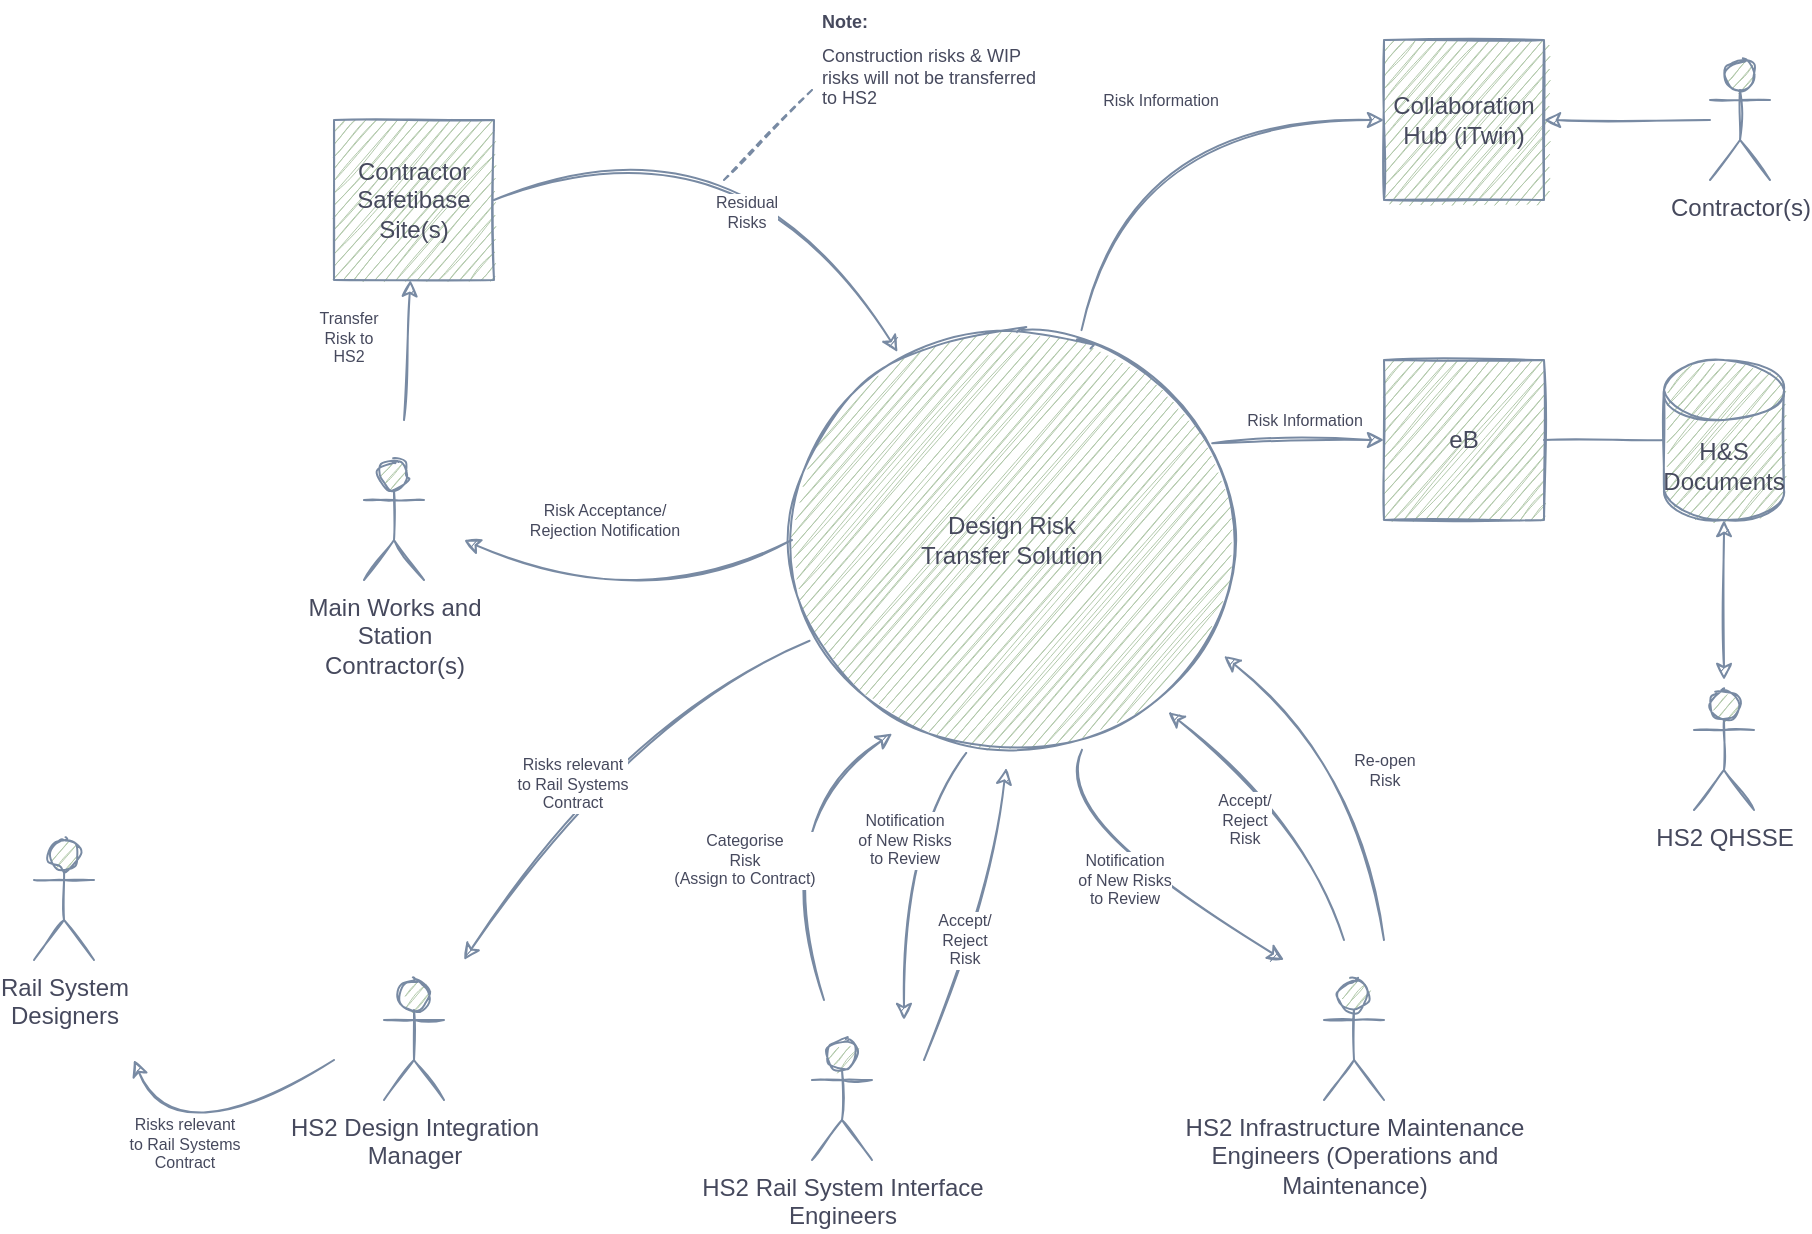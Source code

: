 <mxfile version="16.6.4" type="github" pages="3">
  <diagram id="YRAR-I3iW_ACvrK7R6hZ" name="Context Diagram">
    <mxGraphModel dx="1185" dy="690" grid="1" gridSize="10" guides="1" tooltips="1" connect="1" arrows="1" fold="1" page="1" pageScale="1" pageWidth="1169" pageHeight="827" math="0" shadow="0">
      <root>
        <mxCell id="wFlY0LyXYNupdCXruJlq-0" />
        <mxCell id="wFlY0LyXYNupdCXruJlq-1" parent="wFlY0LyXYNupdCXruJlq-0" />
        <mxCell id="-F3OcQSW__NUDzIldr5I-0" value="eB" style="whiteSpace=wrap;html=1;aspect=fixed;sketch=1;fillColor=#B2C9AB;strokeColor=#788AA3;fontColor=#46495D;" parent="wFlY0LyXYNupdCXruJlq-1" vertex="1">
          <mxGeometry x="795" y="290" width="80" height="80" as="geometry" />
        </mxCell>
        <mxCell id="-F3OcQSW__NUDzIldr5I-1" value="H&amp;amp;S&lt;br&gt;Documents" style="shape=cylinder3;whiteSpace=wrap;html=1;boundedLbl=1;backgroundOutline=1;size=15;sketch=1;fillColor=#B2C9AB;strokeColor=#788AA3;fontColor=#46495D;" parent="wFlY0LyXYNupdCXruJlq-1" vertex="1">
          <mxGeometry x="935" y="290" width="60" height="80" as="geometry" />
        </mxCell>
        <mxCell id="-F3OcQSW__NUDzIldr5I-2" value="" style="endArrow=none;html=1;rounded=0;entryX=1;entryY=0.5;entryDx=0;entryDy=0;exitX=0;exitY=0.5;exitDx=0;exitDy=0;exitPerimeter=0;sketch=1;strokeColor=#788AA3;fontColor=#46495D;" parent="wFlY0LyXYNupdCXruJlq-1" source="-F3OcQSW__NUDzIldr5I-1" target="-F3OcQSW__NUDzIldr5I-0" edge="1">
          <mxGeometry width="50" height="50" relative="1" as="geometry">
            <mxPoint x="585" y="470" as="sourcePoint" />
            <mxPoint x="635" y="420" as="targetPoint" />
          </mxGeometry>
        </mxCell>
        <mxCell id="-F3OcQSW__NUDzIldr5I-3" value="Collaboration Hub (iTwin)" style="whiteSpace=wrap;html=1;aspect=fixed;sketch=1;fillColor=#B2C9AB;strokeColor=#788AA3;fontColor=#46495D;" parent="wFlY0LyXYNupdCXruJlq-1" vertex="1">
          <mxGeometry x="795" y="130" width="80" height="80" as="geometry" />
        </mxCell>
        <mxCell id="-F3OcQSW__NUDzIldr5I-4" value="Contractor Safetibase&lt;br&gt;Site(s)" style="whiteSpace=wrap;html=1;aspect=fixed;sketch=1;fillColor=#B2C9AB;strokeColor=#788AA3;fontColor=#46495D;" parent="wFlY0LyXYNupdCXruJlq-1" vertex="1">
          <mxGeometry x="270" y="170" width="80" height="80" as="geometry" />
        </mxCell>
        <mxCell id="-F3OcQSW__NUDzIldr5I-5" value="Design Risk &lt;br&gt;Transfer Solution" style="ellipse;whiteSpace=wrap;html=1;aspect=fixed;sketch=1;fillColor=#B2C9AB;strokeColor=#788AA3;fontColor=#46495D;" parent="wFlY0LyXYNupdCXruJlq-1" vertex="1">
          <mxGeometry x="499" y="270" width="220" height="220" as="geometry" />
        </mxCell>
        <mxCell id="-F3OcQSW__NUDzIldr5I-6" value="Residual&lt;br style=&quot;font-size: 8px;&quot;&gt;Risks" style="curved=1;endArrow=classic;html=1;rounded=0;exitX=1;exitY=0.5;exitDx=0;exitDy=0;sketch=1;strokeColor=#788AA3;fontColor=#46495D;fontSize=8;" parent="wFlY0LyXYNupdCXruJlq-1" source="-F3OcQSW__NUDzIldr5I-4" target="-F3OcQSW__NUDzIldr5I-5" edge="1">
          <mxGeometry x="-0.189" y="-52" width="50" height="50" relative="1" as="geometry">
            <mxPoint x="585" y="440" as="sourcePoint" />
            <mxPoint x="635" y="390" as="targetPoint" />
            <Array as="points">
              <mxPoint x="475" y="160" />
            </Array>
            <mxPoint as="offset" />
          </mxGeometry>
        </mxCell>
        <mxCell id="-F3OcQSW__NUDzIldr5I-7" value="Risk Acceptance/&lt;br style=&quot;font-size: 8px;&quot;&gt;Rejection Notification" style="curved=1;endArrow=none;html=1;rounded=0;entryX=0;entryY=0.5;entryDx=0;entryDy=0;startArrow=classic;startFill=1;endFill=0;sketch=1;strokeColor=#788AA3;fontColor=#46495D;fontSize=8;" parent="wFlY0LyXYNupdCXruJlq-1" target="-F3OcQSW__NUDzIldr5I-5" edge="1">
          <mxGeometry x="-0.344" y="38" width="50" height="50" relative="1" as="geometry">
            <mxPoint x="335" y="380" as="sourcePoint" />
            <mxPoint x="568.96" y="324" as="targetPoint" />
            <Array as="points">
              <mxPoint x="425" y="420" />
            </Array>
            <mxPoint as="offset" />
          </mxGeometry>
        </mxCell>
        <mxCell id="-F3OcQSW__NUDzIldr5I-9" value="Transfer&lt;br style=&quot;font-size: 8px;&quot;&gt;Risk to&lt;br style=&quot;font-size: 8px;&quot;&gt;HS2" style="endArrow=classic;html=1;rounded=0;sketch=1;strokeColor=#788AA3;fontColor=#46495D;fontSize=8;" parent="wFlY0LyXYNupdCXruJlq-1" target="-F3OcQSW__NUDzIldr5I-4" edge="1">
          <mxGeometry x="0.143" y="30" width="50" height="50" relative="1" as="geometry">
            <mxPoint x="305" y="320" as="sourcePoint" />
            <mxPoint x="635" y="390" as="targetPoint" />
            <mxPoint as="offset" />
          </mxGeometry>
        </mxCell>
        <mxCell id="-F3OcQSW__NUDzIldr5I-11" value="Risk Information" style="curved=1;endArrow=classic;html=1;rounded=0;exitX=0.955;exitY=0.28;exitDx=0;exitDy=0;entryX=0;entryY=0.5;entryDx=0;entryDy=0;exitPerimeter=0;sketch=1;strokeColor=#788AA3;fontColor=#46495D;fontSize=8;" parent="wFlY0LyXYNupdCXruJlq-1" source="-F3OcQSW__NUDzIldr5I-5" target="-F3OcQSW__NUDzIldr5I-0" edge="1">
          <mxGeometry x="0.06" y="10" width="50" height="50" relative="1" as="geometry">
            <mxPoint x="748.87" y="390" as="sourcePoint" />
            <mxPoint x="921.13" y="594" as="targetPoint" />
            <Array as="points">
              <mxPoint x="745" y="330" />
            </Array>
            <mxPoint as="offset" />
          </mxGeometry>
        </mxCell>
        <mxCell id="-F3OcQSW__NUDzIldr5I-12" value="Risk Information" style="curved=1;endArrow=classic;html=1;rounded=0;exitX=0.658;exitY=0.023;exitDx=0;exitDy=0;entryX=0;entryY=0.5;entryDx=0;entryDy=0;exitPerimeter=0;sketch=1;strokeColor=#788AA3;fontColor=#46495D;fontSize=8;" parent="wFlY0LyXYNupdCXruJlq-1" source="-F3OcQSW__NUDzIldr5I-5" target="-F3OcQSW__NUDzIldr5I-3" edge="1">
          <mxGeometry x="0.06" y="10" width="50" height="50" relative="1" as="geometry">
            <mxPoint x="729.0" y="390" as="sourcePoint" />
            <mxPoint x="805" y="340" as="targetPoint" />
            <Array as="points">
              <mxPoint x="665" y="170" />
            </Array>
            <mxPoint as="offset" />
          </mxGeometry>
        </mxCell>
        <mxCell id="-F3OcQSW__NUDzIldr5I-13" value="HS2 Rail System Interface&lt;br&gt;Engineers" style="shape=umlActor;verticalLabelPosition=bottom;verticalAlign=top;html=1;outlineConnect=0;sketch=1;fillColor=#B2C9AB;strokeColor=#788AA3;fontColor=#46495D;" parent="wFlY0LyXYNupdCXruJlq-1" vertex="1">
          <mxGeometry x="509" y="630" width="30" height="60" as="geometry" />
        </mxCell>
        <mxCell id="-F3OcQSW__NUDzIldr5I-14" value="HS2 Infrastructure Maintenance&lt;br&gt;Engineers (Operations and&lt;br&gt;Maintenance)" style="shape=umlActor;verticalLabelPosition=bottom;verticalAlign=top;html=1;outlineConnect=0;sketch=1;fillColor=#B2C9AB;strokeColor=#788AA3;fontColor=#46495D;" parent="wFlY0LyXYNupdCXruJlq-1" vertex="1">
          <mxGeometry x="765" y="600" width="30" height="60" as="geometry" />
        </mxCell>
        <mxCell id="-F3OcQSW__NUDzIldr5I-15" value="Risks relevant&lt;br style=&quot;font-size: 8px;&quot;&gt;to Rail Systems &lt;br style=&quot;font-size: 8px;&quot;&gt;Contract" style="curved=1;endArrow=none;html=1;rounded=0;entryX=0.04;entryY=0.729;entryDx=0;entryDy=0;startArrow=classic;startFill=1;endFill=0;sketch=1;strokeColor=#788AA3;fontColor=#46495D;fontSize=8;entryPerimeter=0;" parent="wFlY0LyXYNupdCXruJlq-1" target="-F3OcQSW__NUDzIldr5I-5" edge="1">
          <mxGeometry x="-0.155" y="4" width="50" height="50" relative="1" as="geometry">
            <mxPoint x="335" y="590" as="sourcePoint" />
            <mxPoint x="509" y="390" as="targetPoint" />
            <Array as="points">
              <mxPoint x="415" y="470" />
            </Array>
            <mxPoint as="offset" />
          </mxGeometry>
        </mxCell>
        <mxCell id="-F3OcQSW__NUDzIldr5I-16" value="Notification&lt;br style=&quot;font-size: 8px;&quot;&gt;of New Risks&lt;br style=&quot;font-size: 8px;&quot;&gt;to Review" style="curved=1;endArrow=none;html=1;rounded=0;entryX=0.659;entryY=0.977;entryDx=0;entryDy=0;startArrow=classic;startFill=1;endFill=0;entryPerimeter=0;sketch=1;strokeColor=#788AA3;fontColor=#46495D;fontSize=8;" parent="wFlY0LyXYNupdCXruJlq-1" target="-F3OcQSW__NUDzIldr5I-5" edge="1">
          <mxGeometry x="-0.002" y="6" width="50" height="50" relative="1" as="geometry">
            <mxPoint x="745" y="590" as="sourcePoint" />
            <mxPoint x="541.218" y="467.782" as="targetPoint" />
            <Array as="points">
              <mxPoint x="625" y="520" />
            </Array>
            <mxPoint as="offset" />
          </mxGeometry>
        </mxCell>
        <mxCell id="-F3OcQSW__NUDzIldr5I-17" value="Accept/&lt;br style=&quot;font-size: 8px;&quot;&gt;Reject&lt;br style=&quot;font-size: 8px;&quot;&gt;Risk" style="curved=1;endArrow=classic;html=1;rounded=0;entryX=0.855;entryY=0.891;entryDx=0;entryDy=0;startArrow=none;startFill=0;endFill=1;entryPerimeter=0;sketch=1;strokeColor=#788AA3;fontColor=#46495D;fontSize=8;" parent="wFlY0LyXYNupdCXruJlq-1" target="-F3OcQSW__NUDzIldr5I-5" edge="1">
          <mxGeometry x="0.157" y="19" width="50" height="50" relative="1" as="geometry">
            <mxPoint x="775" y="580" as="sourcePoint" />
            <mxPoint x="653.98" y="494.94" as="targetPoint" />
            <Array as="points">
              <mxPoint x="755" y="520" />
            </Array>
            <mxPoint as="offset" />
          </mxGeometry>
        </mxCell>
        <mxCell id="-F3OcQSW__NUDzIldr5I-18" value="HS2 QHSSE" style="shape=umlActor;verticalLabelPosition=bottom;verticalAlign=top;html=1;outlineConnect=0;rounded=0;sketch=1;fillColor=#B2C9AB;strokeColor=#788AA3;fontColor=#46495D;" parent="wFlY0LyXYNupdCXruJlq-1" vertex="1">
          <mxGeometry x="950" y="455" width="30" height="60" as="geometry" />
        </mxCell>
        <mxCell id="-F3OcQSW__NUDzIldr5I-19" value="" style="endArrow=classic;startArrow=classic;html=1;rounded=1;curved=0;entryX=0.5;entryY=1;entryDx=0;entryDy=0;entryPerimeter=0;sketch=1;strokeColor=#788AA3;fontColor=#46495D;" parent="wFlY0LyXYNupdCXruJlq-1" target="-F3OcQSW__NUDzIldr5I-1" edge="1">
          <mxGeometry width="50" height="50" relative="1" as="geometry">
            <mxPoint x="965" y="450" as="sourcePoint" />
            <mxPoint x="555" y="430" as="targetPoint" />
          </mxGeometry>
        </mxCell>
        <mxCell id="-F3OcQSW__NUDzIldr5I-20" value="Main Works and&lt;br&gt;Station&lt;br&gt;Contractor(s)" style="shape=umlActor;verticalLabelPosition=bottom;verticalAlign=top;html=1;outlineConnect=0;rounded=0;sketch=1;fillColor=#B2C9AB;strokeColor=#788AA3;fontColor=#46495D;" parent="wFlY0LyXYNupdCXruJlq-1" vertex="1">
          <mxGeometry x="285" y="340" width="30" height="60" as="geometry" />
        </mxCell>
        <mxCell id="-F3OcQSW__NUDzIldr5I-21" value="Re-open&lt;br style=&quot;font-size: 8px;&quot;&gt;Risk" style="curved=1;endArrow=classic;html=1;rounded=0;entryX=0.855;entryY=0.891;entryDx=0;entryDy=0;startArrow=none;startFill=0;endFill=1;entryPerimeter=0;sketch=1;strokeColor=#788AA3;fontColor=#46495D;fontSize=8;" parent="wFlY0LyXYNupdCXruJlq-1" edge="1">
          <mxGeometry x="-0.045" y="-12" width="50" height="50" relative="1" as="geometry">
            <mxPoint x="795" y="580" as="sourcePoint" />
            <mxPoint x="715" y="438" as="targetPoint" />
            <Array as="points">
              <mxPoint x="782.9" y="491.98" />
            </Array>
            <mxPoint as="offset" />
          </mxGeometry>
        </mxCell>
        <mxCell id="-F3OcQSW__NUDzIldr5I-23" value="Contractor(s)" style="shape=umlActor;verticalLabelPosition=bottom;verticalAlign=top;html=1;outlineConnect=0;rounded=0;sketch=1;fontColor=#46495D;strokeColor=#788AA3;fillColor=#B2C9AB;" parent="wFlY0LyXYNupdCXruJlq-1" vertex="1">
          <mxGeometry x="958" y="140" width="30" height="60" as="geometry" />
        </mxCell>
        <mxCell id="-F3OcQSW__NUDzIldr5I-24" value="" style="endArrow=classic;html=1;rounded=1;sketch=1;fontColor=#46495D;strokeColor=#788AA3;fillColor=#B2C9AB;curved=0;entryX=1;entryY=0.5;entryDx=0;entryDy=0;" parent="wFlY0LyXYNupdCXruJlq-1" source="-F3OcQSW__NUDzIldr5I-23" target="-F3OcQSW__NUDzIldr5I-3" edge="1">
          <mxGeometry width="50" height="50" relative="1" as="geometry">
            <mxPoint x="845" y="310" as="sourcePoint" />
            <mxPoint x="895" y="260" as="targetPoint" />
          </mxGeometry>
        </mxCell>
        <mxCell id="-F3OcQSW__NUDzIldr5I-25" value="&lt;h1 style=&quot;font-size: 9px;&quot;&gt;&lt;font style=&quot;font-size: 9px;&quot;&gt;Note:&lt;/font&gt;&lt;/h1&gt;&lt;div style=&quot;font-size: 9px;&quot;&gt;&lt;font style=&quot;font-size: 9px;&quot;&gt;Construction risks &amp;amp; WIP risks will not be transferred to HS2&lt;/font&gt;&lt;/div&gt;" style="text;html=1;strokeColor=none;fillColor=none;spacing=5;spacingTop=-20;whiteSpace=wrap;overflow=hidden;rounded=0;sketch=1;fontColor=#46495D;fontSize=9;" parent="wFlY0LyXYNupdCXruJlq-1" vertex="1">
          <mxGeometry x="509" y="120" width="120" height="70" as="geometry" />
        </mxCell>
        <mxCell id="-F3OcQSW__NUDzIldr5I-26" value="" style="endArrow=none;dashed=1;html=1;rounded=1;fontSize=11;curved=0;sketch=1;strokeColor=#788AA3;fontColor=#46495D;entryX=0;entryY=0.5;entryDx=0;entryDy=0;" parent="wFlY0LyXYNupdCXruJlq-1" target="-F3OcQSW__NUDzIldr5I-25" edge="1">
          <mxGeometry width="50" height="50" relative="1" as="geometry">
            <mxPoint x="465" y="200" as="sourcePoint" />
            <mxPoint x="515" y="130" as="targetPoint" />
          </mxGeometry>
        </mxCell>
        <mxCell id="-F3OcQSW__NUDzIldr5I-27" value="HS2 Design Integration&lt;br&gt;Manager" style="shape=umlActor;verticalLabelPosition=bottom;verticalAlign=top;html=1;outlineConnect=0;rounded=0;sketch=1;fontColor=#46495D;strokeColor=#788AA3;fillColor=#B2C9AB;" parent="wFlY0LyXYNupdCXruJlq-1" vertex="1">
          <mxGeometry x="295" y="600" width="30" height="60" as="geometry" />
        </mxCell>
        <mxCell id="-F3OcQSW__NUDzIldr5I-28" value="Categorise&lt;br&gt;Risk &lt;br&gt;(Assign to Contract)" style="curved=1;endArrow=none;html=1;rounded=0;startArrow=classic;startFill=1;endFill=0;sketch=1;strokeColor=#788AA3;fontColor=#46495D;exitX=0.228;exitY=0.94;exitDx=0;exitDy=0;exitPerimeter=0;fontSize=8;" parent="wFlY0LyXYNupdCXruJlq-1" source="-F3OcQSW__NUDzIldr5I-5" edge="1">
          <mxGeometry x="0.082" y="-16" width="50" height="50" relative="1" as="geometry">
            <mxPoint x="345" y="600" as="sourcePoint" />
            <mxPoint x="515" y="610" as="targetPoint" />
            <Array as="points">
              <mxPoint x="485" y="520" />
            </Array>
            <mxPoint as="offset" />
          </mxGeometry>
        </mxCell>
        <mxCell id="-F3OcQSW__NUDzIldr5I-31" value="Rail System&lt;br&gt;Designers" style="shape=umlActor;verticalLabelPosition=bottom;verticalAlign=top;html=1;outlineConnect=0;rounded=0;sketch=1;fontColor=#46495D;strokeColor=#788AA3;fillColor=#B2C9AB;" parent="wFlY0LyXYNupdCXruJlq-1" vertex="1">
          <mxGeometry x="120" y="530" width="30" height="60" as="geometry" />
        </mxCell>
        <mxCell id="-F3OcQSW__NUDzIldr5I-34" value="Risks relevant&lt;br style=&quot;font-size: 8px;&quot;&gt;to Rail Systems &lt;br style=&quot;font-size: 8px;&quot;&gt;Contract" style="curved=1;endArrow=none;html=1;rounded=0;startArrow=classic;startFill=1;endFill=0;sketch=1;strokeColor=#788AA3;fontColor=#46495D;fontSize=8;" parent="wFlY0LyXYNupdCXruJlq-1" edge="1">
          <mxGeometry x="-0.155" y="4" width="50" height="50" relative="1" as="geometry">
            <mxPoint x="170" y="640" as="sourcePoint" />
            <mxPoint x="270" y="640" as="targetPoint" />
            <Array as="points">
              <mxPoint x="190" y="690" />
            </Array>
            <mxPoint as="offset" />
          </mxGeometry>
        </mxCell>
        <mxCell id="CqCtM-D3lyMSpklmEJnD-0" value="Notification&lt;br style=&quot;font-size: 8px;&quot;&gt;of New Risks&lt;br style=&quot;font-size: 8px;&quot;&gt;to Review" style="curved=1;endArrow=none;html=1;rounded=0;entryX=0.396;entryY=0.984;entryDx=0;entryDy=0;startArrow=classic;startFill=1;endFill=0;entryPerimeter=0;sketch=1;strokeColor=#788AA3;fontColor=#46495D;fontSize=8;" edge="1" parent="wFlY0LyXYNupdCXruJlq-1" target="-F3OcQSW__NUDzIldr5I-5">
          <mxGeometry x="0.254" width="50" height="50" relative="1" as="geometry">
            <mxPoint x="555" y="620" as="sourcePoint" />
            <mxPoint x="653.98" y="494.94" as="targetPoint" />
            <Array as="points">
              <mxPoint x="555" y="530" />
            </Array>
            <mxPoint as="offset" />
          </mxGeometry>
        </mxCell>
        <mxCell id="CqCtM-D3lyMSpklmEJnD-1" value="Accept/&lt;br style=&quot;font-size: 8px&quot;&gt;Reject&lt;br style=&quot;font-size: 8px&quot;&gt;Risk" style="curved=1;endArrow=classic;html=1;rounded=0;entryX=0.487;entryY=1.018;entryDx=0;entryDy=0;startArrow=none;startFill=0;endFill=1;entryPerimeter=0;sketch=1;strokeColor=#788AA3;fontColor=#46495D;fontSize=8;" edge="1" parent="wFlY0LyXYNupdCXruJlq-1" target="-F3OcQSW__NUDzIldr5I-5">
          <mxGeometry x="-0.176" y="5" width="50" height="50" relative="1" as="geometry">
            <mxPoint x="565" y="640" as="sourcePoint" />
            <mxPoint x="697.1" y="476.02" as="targetPoint" />
            <Array as="points">
              <mxPoint x="595" y="570" />
            </Array>
            <mxPoint as="offset" />
          </mxGeometry>
        </mxCell>
      </root>
    </mxGraphModel>
  </diagram>
  <diagram id="GNbTltN_QR_Pi61CCpcw" name="Conceptual Data Model">
    <mxGraphModel dx="1673" dy="907" grid="1" gridSize="10" guides="1" tooltips="1" connect="1" arrows="1" fold="1" page="1" pageScale="1" pageWidth="1169" pageHeight="827" math="0" shadow="0">
      <root>
        <mxCell id="tjthlRiT6SvBU4lU26qR-0" />
        <mxCell id="tjthlRiT6SvBU4lU26qR-1" parent="tjthlRiT6SvBU4lU26qR-0" />
        <mxCell id="tjthlRiT6SvBU4lU26qR-6" value="Stage" style="swimlane;fontStyle=0;childLayout=stackLayout;horizontal=1;startSize=30;horizontalStack=0;resizeParent=1;resizeParentMax=0;resizeLast=0;collapsible=1;marginBottom=0;rounded=0;sketch=1;fillColor=#FFE45E;strokeColor=#FF6392;fontColor=#5AA9E6;" parent="tjthlRiT6SvBU4lU26qR-1" vertex="1">
          <mxGeometry x="20" y="384" width="140" height="60" as="geometry" />
        </mxCell>
        <mxCell id="tjthlRiT6SvBU4lU26qR-7" value="Contract" style="swimlane;fontStyle=0;childLayout=stackLayout;horizontal=1;startSize=30;horizontalStack=0;resizeParent=1;resizeParentMax=0;resizeLast=0;collapsible=1;marginBottom=0;rounded=0;sketch=1;fillColor=#FFE45E;strokeColor=#FF6392;fontColor=#5AA9E6;" parent="tjthlRiT6SvBU4lU26qR-1" vertex="1">
          <mxGeometry x="20" y="224" width="140" height="60" as="geometry" />
        </mxCell>
        <mxCell id="tjthlRiT6SvBU4lU26qR-8" value="IPT" style="swimlane;fontStyle=0;childLayout=stackLayout;horizontal=1;startSize=30;horizontalStack=0;resizeParent=1;resizeParentMax=0;resizeLast=0;collapsible=1;marginBottom=0;rounded=0;sketch=1;fillColor=#FFE45E;strokeColor=#FF6392;fontColor=#5AA9E6;" parent="tjthlRiT6SvBU4lU26qR-1" vertex="1">
          <mxGeometry x="20" y="144" width="140" height="60" as="geometry" />
        </mxCell>
        <mxCell id="tjthlRiT6SvBU4lU26qR-9" value="Temporary Works&#xa;Structure" style="swimlane;fontStyle=0;childLayout=stackLayout;horizontal=1;startSize=30;horizontalStack=0;resizeParent=1;resizeParentMax=0;resizeLast=0;collapsible=1;marginBottom=0;rounded=0;sketch=1;fillColor=#FFE45E;strokeColor=#FF6392;fontColor=#5AA9E6;" parent="tjthlRiT6SvBU4lU26qR-1" vertex="1">
          <mxGeometry x="20" y="624" width="140" height="60" as="geometry" />
        </mxCell>
        <mxCell id="tjthlRiT6SvBU4lU26qR-12" value="Residual Risk" style="swimlane;fontStyle=0;childLayout=stackLayout;horizontal=1;startSize=30;horizontalStack=0;resizeParent=1;resizeParentMax=0;resizeLast=0;collapsible=1;marginBottom=0;rounded=0;sketch=1;fillColor=#FFE45E;strokeColor=#FF6392;fontColor=#5AA9E6;" parent="tjthlRiT6SvBU4lU26qR-1" vertex="1">
          <mxGeometry x="640" y="360" width="140" height="60" as="geometry" />
        </mxCell>
        <mxCell id="tjthlRiT6SvBU4lU26qR-17" value="Residual Risk Owner" style="swimlane;fontStyle=0;childLayout=stackLayout;horizontal=1;startSize=30;horizontalStack=0;resizeParent=1;resizeParentMax=0;resizeLast=0;collapsible=1;marginBottom=0;rounded=0;sketch=1;fillColor=#FFE45E;strokeColor=#FF6392;fontColor=#5AA9E6;" parent="tjthlRiT6SvBU4lU26qR-1" vertex="1">
          <mxGeometry x="910" y="360" width="140" height="60" as="geometry" />
        </mxCell>
        <mxCell id="eb6OVJgZ2Ok7Y7tROxmm-1" value="HS2" style="swimlane;fontStyle=0;childLayout=stackLayout;horizontal=1;startSize=30;horizontalStack=0;resizeParent=1;resizeParentMax=0;resizeLast=0;collapsible=1;marginBottom=0;rounded=0;sketch=1;fillColor=#FFE45E;strokeColor=#FF6392;fontColor=#5AA9E6;" vertex="1" parent="tjthlRiT6SvBU4lU26qR-1">
          <mxGeometry x="734" y="500" width="140" height="60" as="geometry" />
        </mxCell>
        <mxCell id="eb6OVJgZ2Ok7Y7tROxmm-5" value="" style="endArrow=block;endSize=16;endFill=0;html=1;rounded=0;exitX=0.5;exitY=0;exitDx=0;exitDy=0;sketch=1;strokeColor=#FF6392;fontColor=#5AA9E6;" edge="1" parent="tjthlRiT6SvBU4lU26qR-1" source="eb6OVJgZ2Ok7Y7tROxmm-1">
          <mxGeometry width="160" relative="1" as="geometry">
            <mxPoint x="960" y="300" as="sourcePoint" />
            <mxPoint x="980" y="420" as="targetPoint" />
            <Array as="points">
              <mxPoint x="804" y="470" />
              <mxPoint x="980" y="470" />
            </Array>
          </mxGeometry>
        </mxCell>
        <mxCell id="CMkXegSd1WepQRN7WgPC-0" value="Site" style="swimlane;fontStyle=0;childLayout=stackLayout;horizontal=1;startSize=30;horizontalStack=0;resizeParent=1;resizeParentMax=0;resizeLast=0;collapsible=1;marginBottom=0;rounded=0;sketch=1;fillColor=#FFE45E;strokeColor=#FF6392;fontColor=#5AA9E6;" vertex="1" parent="tjthlRiT6SvBU4lU26qR-1">
          <mxGeometry x="20" y="464" width="140" height="60" as="geometry" />
        </mxCell>
        <mxCell id="NWsNslIrE-gvmoEUSblr-0" value="Supply Chain Contractor" style="swimlane;fontStyle=0;childLayout=stackLayout;horizontal=1;startSize=30;horizontalStack=0;resizeParent=1;resizeParentMax=0;resizeLast=0;collapsible=1;marginBottom=0;rounded=0;sketch=1;fillColor=#FFE45E;strokeColor=#FF6392;fontColor=#5AA9E6;" vertex="1" parent="tjthlRiT6SvBU4lU26qR-1">
          <mxGeometry x="910" y="220" width="140" height="60" as="geometry" />
        </mxCell>
        <mxCell id="NWsNslIrE-gvmoEUSblr-2" value="Rail Systems Designer" style="swimlane;fontStyle=0;childLayout=stackLayout;horizontal=1;startSize=30;horizontalStack=0;resizeParent=1;resizeParentMax=0;resizeLast=0;collapsible=1;marginBottom=0;rounded=0;sketch=1;fillColor=#FFE45E;strokeColor=#FF6392;fontColor=#5AA9E6;" vertex="1" parent="tjthlRiT6SvBU4lU26qR-1">
          <mxGeometry x="1000" y="500" width="140" height="60" as="geometry" />
        </mxCell>
        <mxCell id="NWsNslIrE-gvmoEUSblr-3" value="" style="endArrow=block;endSize=16;endFill=0;html=1;rounded=0;exitX=0.5;exitY=0;exitDx=0;exitDy=0;sketch=1;strokeColor=#FF6392;fontColor=#5AA9E6;" edge="1" parent="tjthlRiT6SvBU4lU26qR-1" source="NWsNslIrE-gvmoEUSblr-2">
          <mxGeometry width="160" relative="1" as="geometry">
            <mxPoint x="900" y="510" as="sourcePoint" />
            <mxPoint x="980" y="420" as="targetPoint" />
            <Array as="points">
              <mxPoint x="1070" y="470" />
              <mxPoint x="980" y="470" />
            </Array>
          </mxGeometry>
        </mxCell>
        <mxCell id="NWsNslIrE-gvmoEUSblr-4" value="transferred to" style="endArrow=none;html=1;edgeStyle=orthogonalEdgeStyle;rounded=1;curved=0;exitX=1;exitY=0.5;exitDx=0;exitDy=0;sketch=1;strokeColor=#FF6392;fontColor=#5AA9E6;" edge="1" parent="tjthlRiT6SvBU4lU26qR-1">
          <mxGeometry relative="1" as="geometry">
            <mxPoint x="780" y="405" as="sourcePoint" />
            <mxPoint x="910" y="405" as="targetPoint" />
          </mxGeometry>
        </mxCell>
        <mxCell id="NWsNslIrE-gvmoEUSblr-7" value="Construction Risk" style="swimlane;fontStyle=0;childLayout=stackLayout;horizontal=1;startSize=30;horizontalStack=0;resizeParent=1;resizeParentMax=0;resizeLast=0;collapsible=1;marginBottom=0;rounded=0;sketch=1;fillColor=#FFE45E;strokeColor=#FF6392;fontColor=#5AA9E6;" vertex="1" parent="tjthlRiT6SvBU4lU26qR-1">
          <mxGeometry x="360" y="360" width="140" height="60" as="geometry" />
        </mxCell>
        <mxCell id="NWsNslIrE-gvmoEUSblr-9" value="Health &amp; Safety Risk" style="swimlane;fontStyle=0;childLayout=stackLayout;horizontal=1;startSize=30;horizontalStack=0;resizeParent=1;resizeParentMax=0;resizeLast=0;collapsible=1;marginBottom=0;rounded=0;sketch=1;fillColor=#FFE45E;strokeColor=#FF6392;fontColor=#5AA9E6;" vertex="1" parent="tjthlRiT6SvBU4lU26qR-1">
          <mxGeometry x="500" y="220" width="140" height="60" as="geometry" />
        </mxCell>
        <mxCell id="NWsNslIrE-gvmoEUSblr-11" value="" style="endArrow=block;endSize=16;endFill=0;html=1;rounded=0;exitX=0.5;exitY=0;exitDx=0;exitDy=0;entryX=0.5;entryY=1;entryDx=0;entryDy=0;sketch=1;strokeColor=#FF6392;fontColor=#5AA9E6;" edge="1" parent="tjthlRiT6SvBU4lU26qR-1" source="NWsNslIrE-gvmoEUSblr-7" target="NWsNslIrE-gvmoEUSblr-9">
          <mxGeometry width="160" relative="1" as="geometry">
            <mxPoint x="530" y="360" as="sourcePoint" />
            <mxPoint x="620" y="280" as="targetPoint" />
            <Array as="points">
              <mxPoint x="430" y="330" />
              <mxPoint x="570" y="330" />
            </Array>
          </mxGeometry>
        </mxCell>
        <mxCell id="NWsNslIrE-gvmoEUSblr-12" value="" style="endArrow=block;endSize=16;endFill=0;html=1;rounded=0;sketch=1;strokeColor=#FF6392;fontColor=#5AA9E6;" edge="1" parent="tjthlRiT6SvBU4lU26qR-1">
          <mxGeometry width="160" relative="1" as="geometry">
            <mxPoint x="710" y="360" as="sourcePoint" />
            <mxPoint x="570" y="280" as="targetPoint" />
            <Array as="points">
              <mxPoint x="710" y="330" />
              <mxPoint x="570" y="330" />
            </Array>
          </mxGeometry>
        </mxCell>
        <mxCell id="FrABh-OHSYKY_q3KwgOw-0" value="agreed to be" style="endArrow=none;html=1;edgeStyle=orthogonalEdgeStyle;rounded=1;curved=0;exitX=1;exitY=0.75;exitDx=0;exitDy=0;entryX=0;entryY=0.75;entryDx=0;entryDy=0;sketch=1;strokeColor=#FF6392;fontColor=#5AA9E6;" edge="1" parent="tjthlRiT6SvBU4lU26qR-1" source="NWsNslIrE-gvmoEUSblr-7" target="tjthlRiT6SvBU4lU26qR-12">
          <mxGeometry relative="1" as="geometry">
            <mxPoint x="520" y="430" as="sourcePoint" />
            <mxPoint x="660" y="400" as="targetPoint" />
          </mxGeometry>
        </mxCell>
        <mxCell id="FrABh-OHSYKY_q3KwgOw-3" value="holds risks&lt;br&gt;on behalf of" style="endArrow=none;html=1;edgeStyle=orthogonalEdgeStyle;rounded=1;curved=0;exitX=1;exitY=0.75;exitDx=0;exitDy=0;entryX=0;entryY=0.75;entryDx=0;entryDy=0;sketch=1;strokeColor=#FF6392;fontColor=#5AA9E6;" edge="1" parent="tjthlRiT6SvBU4lU26qR-1" source="eb6OVJgZ2Ok7Y7tROxmm-1" target="NWsNslIrE-gvmoEUSblr-2">
          <mxGeometry relative="1" as="geometry">
            <mxPoint x="870" y="600" as="sourcePoint" />
            <mxPoint x="1000" y="540" as="targetPoint" />
          </mxGeometry>
        </mxCell>
        <mxCell id="FrABh-OHSYKY_q3KwgOw-6" value="is identified by" style="endArrow=none;html=1;edgeStyle=orthogonalEdgeStyle;rounded=1;curved=0;exitX=1;exitY=0.75;exitDx=0;exitDy=0;sketch=1;strokeColor=#FF6392;fontColor=#5AA9E6;entryX=0;entryY=0.75;entryDx=0;entryDy=0;" edge="1" parent="tjthlRiT6SvBU4lU26qR-1" source="NWsNslIrE-gvmoEUSblr-9" target="NWsNslIrE-gvmoEUSblr-0">
          <mxGeometry relative="1" as="geometry">
            <mxPoint x="770" y="360" as="sourcePoint" />
            <mxPoint x="820" y="265" as="targetPoint" />
          </mxGeometry>
        </mxCell>
        <mxCell id="J59a14MYtByXrjulWEnR-0" value="Permanent Works&#xa;Structure" style="swimlane;fontStyle=0;childLayout=stackLayout;horizontal=1;startSize=30;horizontalStack=0;resizeParent=1;resizeParentMax=0;resizeLast=0;collapsible=1;marginBottom=0;rounded=0;sketch=1;fillColor=#FFE45E;strokeColor=#FF6392;fontColor=#5AA9E6;" vertex="1" parent="tjthlRiT6SvBU4lU26qR-1">
          <mxGeometry x="20" y="544" width="140" height="60" as="geometry" />
        </mxCell>
        <mxCell id="J59a14MYtByXrjulWEnR-1" value="Asset" style="swimlane;fontStyle=0;childLayout=stackLayout;horizontal=1;startSize=30;horizontalStack=0;resizeParent=1;resizeParentMax=0;resizeLast=0;collapsible=1;marginBottom=0;rounded=0;sketch=1;fillColor=#FFE45E;strokeColor=#FF6392;fontColor=#5AA9E6;" vertex="1" parent="tjthlRiT6SvBU4lU26qR-1">
          <mxGeometry x="20" y="304" width="140" height="60" as="geometry" />
        </mxCell>
        <mxCell id="J59a14MYtByXrjulWEnR-2" value="" style="endArrow=none;html=1;edgeStyle=orthogonalEdgeStyle;rounded=1;curved=0;exitX=1;exitY=0.5;exitDx=0;exitDy=0;entryX=0;entryY=0.5;entryDx=0;entryDy=0;sketch=1;strokeColor=#FF6392;fontColor=#5AA9E6;" edge="1" parent="tjthlRiT6SvBU4lU26qR-1" source="tjthlRiT6SvBU4lU26qR-8" target="NWsNslIrE-gvmoEUSblr-9">
          <mxGeometry relative="1" as="geometry">
            <mxPoint x="360" y="100" as="sourcePoint" />
            <mxPoint x="520" y="100" as="targetPoint" />
          </mxGeometry>
        </mxCell>
        <mxCell id="J59a14MYtByXrjulWEnR-5" value="" style="endArrow=none;html=1;edgeStyle=orthogonalEdgeStyle;rounded=1;curved=0;exitX=1;exitY=0.5;exitDx=0;exitDy=0;entryX=0;entryY=0.5;entryDx=0;entryDy=0;sketch=1;strokeColor=#FF6392;fontColor=#5AA9E6;" edge="1" parent="tjthlRiT6SvBU4lU26qR-1" source="tjthlRiT6SvBU4lU26qR-7" target="NWsNslIrE-gvmoEUSblr-9">
          <mxGeometry relative="1" as="geometry">
            <mxPoint x="220" y="80" as="sourcePoint" />
            <mxPoint x="510" y="260.0" as="targetPoint" />
          </mxGeometry>
        </mxCell>
        <mxCell id="J59a14MYtByXrjulWEnR-6" value="" style="endArrow=none;html=1;edgeStyle=orthogonalEdgeStyle;rounded=1;curved=0;exitX=1;exitY=0.5;exitDx=0;exitDy=0;entryX=0;entryY=0.5;entryDx=0;entryDy=0;sketch=1;strokeColor=#FF6392;fontColor=#5AA9E6;" edge="1" parent="tjthlRiT6SvBU4lU26qR-1" source="J59a14MYtByXrjulWEnR-1" target="NWsNslIrE-gvmoEUSblr-9">
          <mxGeometry relative="1" as="geometry">
            <mxPoint x="220" y="160" as="sourcePoint" />
            <mxPoint x="510" y="260.0" as="targetPoint" />
          </mxGeometry>
        </mxCell>
        <mxCell id="J59a14MYtByXrjulWEnR-7" value="" style="endArrow=none;html=1;edgeStyle=orthogonalEdgeStyle;rounded=1;curved=0;exitX=1;exitY=0.5;exitDx=0;exitDy=0;entryX=0;entryY=0.5;entryDx=0;entryDy=0;sketch=1;strokeColor=#FF6392;fontColor=#5AA9E6;" edge="1" parent="tjthlRiT6SvBU4lU26qR-1" source="tjthlRiT6SvBU4lU26qR-6" target="NWsNslIrE-gvmoEUSblr-9">
          <mxGeometry relative="1" as="geometry">
            <mxPoint x="220" y="240" as="sourcePoint" />
            <mxPoint x="510" y="260.0" as="targetPoint" />
          </mxGeometry>
        </mxCell>
        <mxCell id="J59a14MYtByXrjulWEnR-8" value="" style="endArrow=none;html=1;edgeStyle=orthogonalEdgeStyle;rounded=1;curved=0;exitX=1;exitY=0.5;exitDx=0;exitDy=0;entryX=0;entryY=0.5;entryDx=0;entryDy=0;sketch=1;strokeColor=#FF6392;fontColor=#5AA9E6;" edge="1" parent="tjthlRiT6SvBU4lU26qR-1" source="CMkXegSd1WepQRN7WgPC-0" target="NWsNslIrE-gvmoEUSblr-9">
          <mxGeometry relative="1" as="geometry">
            <mxPoint x="220" y="320.0" as="sourcePoint" />
            <mxPoint x="510" y="260.0" as="targetPoint" />
          </mxGeometry>
        </mxCell>
        <mxCell id="J59a14MYtByXrjulWEnR-9" value="" style="endArrow=none;html=1;edgeStyle=orthogonalEdgeStyle;rounded=1;curved=0;exitX=1;exitY=0.5;exitDx=0;exitDy=0;entryX=0;entryY=0.5;entryDx=0;entryDy=0;sketch=1;strokeColor=#FF6392;fontColor=#5AA9E6;" edge="1" parent="tjthlRiT6SvBU4lU26qR-1" source="J59a14MYtByXrjulWEnR-0" target="NWsNslIrE-gvmoEUSblr-9">
          <mxGeometry relative="1" as="geometry">
            <mxPoint x="220" y="400.0" as="sourcePoint" />
            <mxPoint x="510" y="260.0" as="targetPoint" />
          </mxGeometry>
        </mxCell>
        <mxCell id="J59a14MYtByXrjulWEnR-10" value="" style="endArrow=none;html=1;edgeStyle=orthogonalEdgeStyle;rounded=1;curved=0;exitX=1;exitY=0.5;exitDx=0;exitDy=0;entryX=0;entryY=0.5;entryDx=0;entryDy=0;sketch=1;strokeColor=#FF6392;fontColor=#5AA9E6;" edge="1" parent="tjthlRiT6SvBU4lU26qR-1" source="tjthlRiT6SvBU4lU26qR-9" target="NWsNslIrE-gvmoEUSblr-9">
          <mxGeometry relative="1" as="geometry">
            <mxPoint x="220" y="480.0" as="sourcePoint" />
            <mxPoint x="510" y="260.0" as="targetPoint" />
          </mxGeometry>
        </mxCell>
        <mxCell id="J59a14MYtByXrjulWEnR-11" value="allocated against" style="edgeLabel;html=1;align=center;verticalAlign=middle;resizable=0;points=[];fontColor=#5AA9E6;" vertex="1" connectable="0" parent="J59a14MYtByXrjulWEnR-10">
          <mxGeometry x="0.712" y="1" relative="1" as="geometry">
            <mxPoint as="offset" />
          </mxGeometry>
        </mxCell>
      </root>
    </mxGraphModel>
  </diagram>
  <diagram id="LcxkQeNiOd2DVYdwk_hV" name="High Level Design">
    <mxGraphModel dx="1138" dy="662" grid="1" gridSize="10" guides="1" tooltips="1" connect="1" arrows="1" fold="1" page="1" pageScale="1" pageWidth="1169" pageHeight="827" math="0" shadow="0">
      <root>
        <mxCell id="NEUEdsQqPpQnwkxKzsq--0" />
        <mxCell id="NEUEdsQqPpQnwkxKzsq--1" parent="NEUEdsQqPpQnwkxKzsq--0" />
        <mxCell id="vpXtoAXPdcBHzKHd8pFw-8" value="HS2 Azure Tenancy" style="shape=umlFrame;whiteSpace=wrap;html=1;rounded=0;sketch=1;fillColor=#FFE45E;strokeColor=#FF6392;fontColor=#5AA9E6;dashed=1;" vertex="1" parent="NEUEdsQqPpQnwkxKzsq--1">
          <mxGeometry x="360" y="110" width="470" height="440" as="geometry" />
        </mxCell>
        <mxCell id="yYjnLmo1uwe7r5eVD2xl-0" value="Contractor Safetibase&lt;br&gt;Site(s)" style="whiteSpace=wrap;html=1;aspect=fixed;sketch=1;fillColor=#FFE45E;strokeColor=#FF6392;fontColor=#5AA9E6;" vertex="1" parent="NEUEdsQqPpQnwkxKzsq--1">
          <mxGeometry x="220" y="310" width="80" height="80" as="geometry" />
        </mxCell>
        <mxCell id="yYjnLmo1uwe7r5eVD2xl-1" value="Status&lt;br style=&quot;font-size: 8px;&quot;&gt;Notification" style="curved=1;endArrow=none;html=1;rounded=0;entryX=0.143;entryY=1.034;entryDx=0;entryDy=0;startArrow=classic;startFill=1;endFill=0;exitX=1;exitY=0.5;exitDx=0;exitDy=0;sketch=1;fontSize=8;entryPerimeter=0;strokeColor=#FF6392;fontColor=#5AA9E6;" edge="1" parent="NEUEdsQqPpQnwkxKzsq--1" target="yYjnLmo1uwe7r5eVD2xl-7">
          <mxGeometry x="0.232" y="12" width="50" height="50" relative="1" as="geometry">
            <mxPoint x="300" y="500" as="sourcePoint" />
            <mxPoint x="444" y="480" as="targetPoint" />
            <Array as="points">
              <mxPoint x="400" y="430" />
            </Array>
            <mxPoint as="offset" />
          </mxGeometry>
        </mxCell>
        <mxCell id="yYjnLmo1uwe7r5eVD2xl-2" value="SharePoint" style="shape=cylinder3;whiteSpace=wrap;html=1;boundedLbl=1;backgroundOutline=1;size=15;sketch=1;fillColor=#FFE45E;strokeColor=#FF6392;fontColor=#5AA9E6;" vertex="1" parent="NEUEdsQqPpQnwkxKzsq--1">
          <mxGeometry x="230" y="170" width="60" height="80" as="geometry" />
        </mxCell>
        <mxCell id="yYjnLmo1uwe7r5eVD2xl-3" value="Transfer&lt;br style=&quot;font-size: 8px;&quot;&gt;Risk to&lt;br style=&quot;font-size: 8px;&quot;&gt;HS2" style="endArrow=classic;html=1;rounded=0;exitX=0.5;exitY=0;exitDx=0;exitDy=0;sketch=1;fontSize=8;strokeColor=#FF6392;fontColor=#5AA9E6;" edge="1" parent="NEUEdsQqPpQnwkxKzsq--1" target="yYjnLmo1uwe7r5eVD2xl-0">
          <mxGeometry x="-0.143" y="20" width="50" height="50" relative="1" as="geometry">
            <mxPoint x="260" y="460" as="sourcePoint" />
            <mxPoint x="580" y="490" as="targetPoint" />
            <mxPoint as="offset" />
          </mxGeometry>
        </mxCell>
        <mxCell id="yYjnLmo1uwe7r5eVD2xl-4" value="" style="endArrow=classic;html=1;rounded=0;exitX=0.5;exitY=0;exitDx=0;exitDy=0;entryX=0.5;entryY=1;entryDx=0;entryDy=0;entryPerimeter=0;sketch=1;strokeColor=#FF6392;fontColor=#5AA9E6;" edge="1" parent="NEUEdsQqPpQnwkxKzsq--1" source="yYjnLmo1uwe7r5eVD2xl-0" target="yYjnLmo1uwe7r5eVD2xl-2">
          <mxGeometry width="50" height="50" relative="1" as="geometry">
            <mxPoint x="530" y="540" as="sourcePoint" />
            <mxPoint x="580" y="490" as="targetPoint" />
          </mxGeometry>
        </mxCell>
        <mxCell id="yYjnLmo1uwe7r5eVD2xl-5" value="Main Works and &lt;br&gt;Station&lt;br&gt;Contractor(s)" style="shape=umlActor;verticalLabelPosition=bottom;verticalAlign=top;html=1;outlineConnect=0;rounded=0;sketch=1;fillColor=#FFE45E;strokeColor=#FF6392;fontColor=#5AA9E6;" vertex="1" parent="NEUEdsQqPpQnwkxKzsq--1">
          <mxGeometry x="245" y="470" width="30" height="60" as="geometry" />
        </mxCell>
        <mxCell id="yYjnLmo1uwe7r5eVD2xl-6" value="Transfer&lt;br style=&quot;font-size: 8px;&quot;&gt;Risk back&lt;br style=&quot;font-size: 8px;&quot;&gt;to self" style="curved=1;endArrow=none;html=1;rounded=0;startArrow=classic;startFill=1;endFill=0;exitX=0.75;exitY=1;exitDx=0;exitDy=0;sketch=1;fontSize=8;strokeColor=#FF6392;fontColor=#5AA9E6;" edge="1" parent="NEUEdsQqPpQnwkxKzsq--1" source="yYjnLmo1uwe7r5eVD2xl-0">
          <mxGeometry x="-0.233" y="7" width="50" height="50" relative="1" as="geometry">
            <mxPoint x="310" y="510" as="sourcePoint" />
            <mxPoint x="280" y="470" as="targetPoint" />
            <Array as="points">
              <mxPoint x="330" y="440" />
            </Array>
            <mxPoint as="offset" />
          </mxGeometry>
        </mxCell>
        <mxCell id="yYjnLmo1uwe7r5eVD2xl-7" value="Azure Logic App" style="whiteSpace=wrap;html=1;aspect=fixed;sketch=1;fillColor=#FFE45E;strokeColor=#FF6392;fontColor=#5AA9E6;" vertex="1" parent="NEUEdsQqPpQnwkxKzsq--1">
          <mxGeometry x="420" y="170" width="80" height="80" as="geometry" />
        </mxCell>
        <mxCell id="vpXtoAXPdcBHzKHd8pFw-0" value="Residual&lt;br style=&quot;font-size: 8px;&quot;&gt;Risks" style="curved=1;endArrow=classic;html=1;rounded=0;exitX=1;exitY=0.5;exitDx=0;exitDy=0;exitPerimeter=0;sketch=1;fontSize=8;entryX=0;entryY=0.5;entryDx=0;entryDy=0;strokeColor=#FF6392;fontColor=#5AA9E6;" edge="1" parent="NEUEdsQqPpQnwkxKzsq--1" target="yYjnLmo1uwe7r5eVD2xl-7">
          <mxGeometry x="-0.084" y="1" width="50" height="50" relative="1" as="geometry">
            <mxPoint x="290" y="210" as="sourcePoint" />
            <mxPoint x="496.779" y="386.055" as="targetPoint" />
            <Array as="points">
              <mxPoint x="360" y="180" />
            </Array>
            <mxPoint as="offset" />
          </mxGeometry>
        </mxCell>
        <mxCell id="vpXtoAXPdcBHzKHd8pFw-1" value="Azure&lt;br&gt;SQL" style="shape=cylinder3;whiteSpace=wrap;html=1;boundedLbl=1;backgroundOutline=1;size=15;sketch=1;fillColor=#FFE45E;strokeColor=#FF6392;fontColor=#5AA9E6;" vertex="1" parent="NEUEdsQqPpQnwkxKzsq--1">
          <mxGeometry x="430" y="350" width="60" height="80" as="geometry" />
        </mxCell>
        <mxCell id="vpXtoAXPdcBHzKHd8pFw-2" value="Residual&lt;br style=&quot;font-size: 8px;&quot;&gt;Risks" style="curved=1;endArrow=classic;html=1;rounded=0;sketch=1;fontSize=8;entryX=0.299;entryY=0.003;entryDx=0;entryDy=0;entryPerimeter=0;exitX=0.25;exitY=1;exitDx=0;exitDy=0;strokeColor=#FF6392;fontColor=#5AA9E6;" edge="1" parent="NEUEdsQqPpQnwkxKzsq--1" source="yYjnLmo1uwe7r5eVD2xl-7" target="vpXtoAXPdcBHzKHd8pFw-1">
          <mxGeometry x="-0.009" y="-4" width="50" height="50" relative="1" as="geometry">
            <mxPoint x="560" y="330" as="sourcePoint" />
            <mxPoint x="530" y="260" as="targetPoint" />
            <Array as="points" />
            <mxPoint as="offset" />
          </mxGeometry>
        </mxCell>
        <mxCell id="vpXtoAXPdcBHzKHd8pFw-3" value="Risk Review Power BI Dashboard" style="whiteSpace=wrap;html=1;aspect=fixed;sketch=1;fillColor=#FFE45E;strokeColor=#FF6392;fontColor=#5AA9E6;" vertex="1" parent="NEUEdsQqPpQnwkxKzsq--1">
          <mxGeometry x="660" y="280" width="80" height="80" as="geometry" />
        </mxCell>
        <mxCell id="vpXtoAXPdcBHzKHd8pFw-5" value="Risk MI&lt;br style=&quot;font-size: 8px;&quot;&gt;Data" style="curved=1;endArrow=none;html=1;rounded=0;startArrow=classic;startFill=1;endFill=0;exitX=0;exitY=0.5;exitDx=0;exitDy=0;sketch=1;fontSize=8;entryX=1;entryY=0.5;entryDx=0;entryDy=0;entryPerimeter=0;strokeColor=#FF6392;fontColor=#5AA9E6;" edge="1" parent="NEUEdsQqPpQnwkxKzsq--1" source="vpXtoAXPdcBHzKHd8pFw-3" target="vpXtoAXPdcBHzKHd8pFw-1">
          <mxGeometry x="-0.184" y="-4" width="50" height="50" relative="1" as="geometry">
            <mxPoint x="310" y="510" as="sourcePoint" />
            <mxPoint x="660" y="510" as="targetPoint" />
            <Array as="points">
              <mxPoint x="560" y="320" />
            </Array>
            <mxPoint as="offset" />
          </mxGeometry>
        </mxCell>
        <mxCell id="vpXtoAXPdcBHzKHd8pFw-6" value="Status&lt;br style=&quot;font-size: 8px;&quot;&gt;Updates" style="curved=1;endArrow=none;html=1;rounded=0;startArrow=classic;startFill=1;endFill=0;exitX=1;exitY=0;exitDx=0;exitDy=52.5;sketch=1;fontSize=8;entryX=0;entryY=0.5;entryDx=0;entryDy=0;exitPerimeter=0;strokeColor=#FF6392;fontColor=#5AA9E6;" edge="1" parent="NEUEdsQqPpQnwkxKzsq--1" source="vpXtoAXPdcBHzKHd8pFw-1" target="vpXtoAXPdcBHzKHd8pFw-4">
          <mxGeometry x="-0.112" y="2" width="50" height="50" relative="1" as="geometry">
            <mxPoint x="740" y="380" as="sourcePoint" />
            <mxPoint x="600" y="430" as="targetPoint" />
            <Array as="points">
              <mxPoint x="570" y="400" />
            </Array>
            <mxPoint as="offset" />
          </mxGeometry>
        </mxCell>
        <mxCell id="vpXtoAXPdcBHzKHd8pFw-7" value="Status&lt;br style=&quot;font-size: 8px;&quot;&gt;Information" style="curved=1;endArrow=none;html=1;rounded=0;exitX=0.75;exitY=1;exitDx=0;exitDy=0;sketch=1;fontSize=8;entryX=0.736;entryY=0.038;entryDx=0;entryDy=0;entryPerimeter=0;startArrow=classic;startFill=1;endFill=0;strokeColor=#FF6392;fontColor=#5AA9E6;" edge="1" parent="NEUEdsQqPpQnwkxKzsq--1" source="yYjnLmo1uwe7r5eVD2xl-7" target="vpXtoAXPdcBHzKHd8pFw-1">
          <mxGeometry x="-0.17" y="22" width="50" height="50" relative="1" as="geometry">
            <mxPoint x="570" y="300" as="sourcePoint" />
            <mxPoint x="570" y="390" as="targetPoint" />
            <Array as="points" />
            <mxPoint as="offset" />
          </mxGeometry>
        </mxCell>
        <mxCell id="D7Oo0Cyx5dFky0kvmUT9-0" value="HS2 Users" style="shape=umlActor;verticalLabelPosition=bottom;verticalAlign=top;html=1;outlineConnect=0;rounded=0;sketch=1;fillColor=#FFE45E;strokeColor=#FF6392;fontColor=#5AA9E6;" vertex="1" parent="NEUEdsQqPpQnwkxKzsq--1">
          <mxGeometry x="920" y="290" width="30" height="60" as="geometry" />
        </mxCell>
        <mxCell id="D7Oo0Cyx5dFky0kvmUT9-1" value="Notification&lt;br style=&quot;font-size: 8px;&quot;&gt;of Risks to Review" style="curved=1;endArrow=classic;html=1;rounded=0;sketch=1;fontSize=8;strokeColor=#FF6392;fontColor=#5AA9E6;exitX=1;exitY=0.5;exitDx=0;exitDy=0;" edge="1" parent="NEUEdsQqPpQnwkxKzsq--1" source="yYjnLmo1uwe7r5eVD2xl-7">
          <mxGeometry x="-0.063" y="-37" width="50" height="50" relative="1" as="geometry">
            <mxPoint x="680" y="260.0" as="sourcePoint" />
            <mxPoint x="900" y="280" as="targetPoint" />
            <Array as="points">
              <mxPoint x="780" y="200" />
            </Array>
            <mxPoint as="offset" />
          </mxGeometry>
        </mxCell>
        <mxCell id="D7Oo0Cyx5dFky0kvmUT9-4" value="" style="curved=1;endArrow=none;html=1;rounded=0;startArrow=classic;startFill=1;endFill=0;exitX=1;exitY=0.5;exitDx=0;exitDy=0;sketch=1;fontSize=8;strokeColor=#FF6392;fontColor=#5AA9E6;" edge="1" parent="NEUEdsQqPpQnwkxKzsq--1" source="vpXtoAXPdcBHzKHd8pFw-3">
          <mxGeometry y="-10" width="50" height="50" relative="1" as="geometry">
            <mxPoint x="740" y="380" as="sourcePoint" />
            <mxPoint x="900" y="310" as="targetPoint" />
            <Array as="points">
              <mxPoint x="830" y="290" />
            </Array>
            <mxPoint as="offset" />
          </mxGeometry>
        </mxCell>
        <mxCell id="D7Oo0Cyx5dFky0kvmUT9-5" value="" style="curved=1;endArrow=none;html=1;rounded=0;startArrow=classic;startFill=1;endFill=0;exitX=1.053;exitY=0.015;exitDx=0;exitDy=0;sketch=1;fontSize=8;strokeColor=#FF6392;fontColor=#5AA9E6;exitPerimeter=0;" edge="1" parent="NEUEdsQqPpQnwkxKzsq--1" source="vpXtoAXPdcBHzKHd8pFw-4">
          <mxGeometry y="-10" width="50" height="50" relative="1" as="geometry">
            <mxPoint x="820" y="380" as="sourcePoint" />
            <mxPoint x="900" y="330" as="targetPoint" />
            <Array as="points">
              <mxPoint x="820" y="350" />
            </Array>
            <mxPoint as="offset" />
          </mxGeometry>
        </mxCell>
        <mxCell id="v3F08-bsINXOzqJ9aZT0-0" value="Azure&lt;br&gt;Key Vault" style="whiteSpace=wrap;html=1;aspect=fixed;sketch=1;fillColor=#FFE45E;strokeColor=#FF6392;fontColor=#5AA9E6;" vertex="1" parent="NEUEdsQqPpQnwkxKzsq--1">
          <mxGeometry x="630" y="120" width="50" height="50" as="geometry" />
        </mxCell>
        <mxCell id="v3F08-bsINXOzqJ9aZT0-1" value="SharePoint&lt;br style=&quot;font-size: 8px;&quot;&gt;Credentials" style="curved=1;endArrow=none;html=1;rounded=0;exitX=1;exitY=0.25;exitDx=0;exitDy=0;sketch=1;fontSize=8;entryX=0;entryY=0.5;entryDx=0;entryDy=0;startArrow=classic;startFill=1;endFill=0;strokeColor=#FF6392;fontColor=#5AA9E6;" edge="1" parent="NEUEdsQqPpQnwkxKzsq--1" source="yYjnLmo1uwe7r5eVD2xl-7" target="v3F08-bsINXOzqJ9aZT0-0">
          <mxGeometry x="0.139" y="16" width="50" height="50" relative="1" as="geometry">
            <mxPoint x="590" y="300" as="sourcePoint" />
            <mxPoint x="584.16" y="393.04" as="targetPoint" />
            <Array as="points" />
            <mxPoint as="offset" />
          </mxGeometry>
        </mxCell>
        <mxCell id="v3F08-bsINXOzqJ9aZT0-2" value="Azure&lt;br&gt;AD" style="whiteSpace=wrap;html=1;aspect=fixed;sketch=1;fillColor=#FFE45E;strokeColor=#FF6392;fontColor=#5AA9E6;" vertex="1" parent="NEUEdsQqPpQnwkxKzsq--1">
          <mxGeometry x="510" y="475" width="50" height="50" as="geometry" />
        </mxCell>
        <mxCell id="v3F08-bsINXOzqJ9aZT0-3" value="" style="curved=1;endArrow=none;html=1;rounded=0;startArrow=classic;startFill=1;endFill=0;exitX=1;exitY=0.75;exitDx=0;exitDy=0;sketch=1;fontSize=8;strokeColor=#FF6392;fontColor=#5AA9E6;" edge="1" parent="NEUEdsQqPpQnwkxKzsq--1" source="v3F08-bsINXOzqJ9aZT0-2">
          <mxGeometry y="-10" width="50" height="50" relative="1" as="geometry">
            <mxPoint x="824.24" y="461.2" as="sourcePoint" />
            <mxPoint x="940" y="390" as="targetPoint" />
            <Array as="points">
              <mxPoint x="930" y="580" />
            </Array>
            <mxPoint as="offset" />
          </mxGeometry>
        </mxCell>
        <mxCell id="v3F08-bsINXOzqJ9aZT0-4" value="SSO" style="curved=1;endArrow=none;html=1;rounded=0;startArrow=classic;startFill=1;endFill=0;exitX=0;exitY=0.75;exitDx=0;exitDy=0;sketch=1;fontSize=8;strokeColor=#FF6392;fontColor=#5AA9E6;entryX=1;entryY=0.5;entryDx=0;entryDy=0;dashed=1;" edge="1" parent="NEUEdsQqPpQnwkxKzsq--1" source="vpXtoAXPdcBHzKHd8pFw-4" target="v3F08-bsINXOzqJ9aZT0-2">
          <mxGeometry x="0.414" y="-7" width="50" height="50" relative="1" as="geometry">
            <mxPoint x="650" y="527.5" as="sourcePoint" />
            <mxPoint x="940" y="470" as="targetPoint" />
            <Array as="points">
              <mxPoint x="590" y="470" />
            </Array>
            <mxPoint as="offset" />
          </mxGeometry>
        </mxCell>
        <mxCell id="v3F08-bsINXOzqJ9aZT0-6" value="Risks Assigned &lt;br style=&quot;font-size: 8px;&quot;&gt;to Rail &lt;br style=&quot;font-size: 8px;&quot;&gt;System Contracts" style="curved=1;endArrow=none;html=1;rounded=0;startArrow=classic;startFill=1;endFill=0;sketch=1;fontSize=8;entryX=1;entryY=0.5;entryDx=0;entryDy=0;strokeColor=#FF6392;fontColor=#5AA9E6;" edge="1" parent="NEUEdsQqPpQnwkxKzsq--1" target="vpXtoAXPdcBHzKHd8pFw-4">
          <mxGeometry x="-0.482" y="-15" width="50" height="50" relative="1" as="geometry">
            <mxPoint x="910" y="380" as="sourcePoint" />
            <mxPoint x="600" y="410" as="targetPoint" />
            <Array as="points">
              <mxPoint x="870" y="450" />
            </Array>
            <mxPoint as="offset" />
          </mxGeometry>
        </mxCell>
        <mxCell id="vpXtoAXPdcBHzKHd8pFw-4" value="Risk Acceptance&lt;br&gt;Power App" style="whiteSpace=wrap;html=1;aspect=fixed;sketch=1;fillColor=#FFE45E;strokeColor=#FF6392;fontColor=#5AA9E6;" vertex="1" parent="NEUEdsQqPpQnwkxKzsq--1">
          <mxGeometry x="660" y="410" width="80" height="80" as="geometry" />
        </mxCell>
        <mxCell id="tE4t18EWm0M-kjFiOAn1-0" value="" style="curved=1;endArrow=none;html=1;rounded=0;startArrow=classic;startFill=1;endFill=0;exitX=0;exitY=1;exitDx=0;exitDy=0;sketch=1;fontSize=6;strokeColor=#FF6392;fontColor=#5AA9E6;entryX=1.033;entryY=0.12;entryDx=0;entryDy=0;dashed=1;entryPerimeter=0;" edge="1" parent="NEUEdsQqPpQnwkxKzsq--1" source="vpXtoAXPdcBHzKHd8pFw-3" target="v3F08-bsINXOzqJ9aZT0-2">
          <mxGeometry x="0.231" width="50" height="50" relative="1" as="geometry">
            <mxPoint x="724.48" y="411.28" as="sourcePoint" />
            <mxPoint x="560" y="487.5" as="targetPoint" />
            <Array as="points">
              <mxPoint x="580" y="400" />
            </Array>
            <mxPoint as="offset" />
          </mxGeometry>
        </mxCell>
        <mxCell id="tE4t18EWm0M-kjFiOAn1-1" value="HS2 Bentley ALIM" style="whiteSpace=wrap;html=1;aspect=fixed;sketch=1;fillColor=#FFE45E;strokeColor=#FF6392;fontColor=#5AA9E6;" vertex="1" parent="NEUEdsQqPpQnwkxKzsq--1">
          <mxGeometry x="370" y="630" width="80" height="80" as="geometry" />
        </mxCell>
        <mxCell id="IAcJiOXjXKLs0d1zOyyc-0" value="Existing Accepted&lt;br&gt;Residual Risks &lt;br&gt;(Excel Spreadsheets)" style="sketch=0;pointerEvents=1;shadow=0;dashed=0;html=1;strokeColor=none;fillColor=#FFE45E;labelPosition=center;verticalLabelPosition=bottom;verticalAlign=top;outlineConnect=0;align=center;shape=mxgraph.office.concepts.document;rounded=0;fontSize=8;fontColor=#5AA9E6;" vertex="1" parent="NEUEdsQqPpQnwkxKzsq--1">
          <mxGeometry x="510" y="640" width="40" height="47" as="geometry" />
        </mxCell>
        <mxCell id="IAcJiOXjXKLs0d1zOyyc-1" value="Data&lt;br&gt;Migration&lt;br&gt;of Previously&lt;br&gt;Accepted&lt;br&gt;Risks" style="curved=1;endArrow=classic;html=1;rounded=0;sketch=1;fontSize=8;entryX=0.5;entryY=1;entryDx=0;entryDy=0;entryPerimeter=0;strokeColor=#FF6392;fontColor=#5AA9E6;dashed=1;" edge="1" parent="NEUEdsQqPpQnwkxKzsq--1" source="IAcJiOXjXKLs0d1zOyyc-0" target="vpXtoAXPdcBHzKHd8pFw-1">
          <mxGeometry x="0.2" y="20" width="50" height="50" relative="1" as="geometry">
            <mxPoint x="450" y="260" as="sourcePoint" />
            <mxPoint x="457.94" y="360.24" as="targetPoint" />
            <Array as="points">
              <mxPoint x="460" y="540" />
            </Array>
            <mxPoint as="offset" />
          </mxGeometry>
        </mxCell>
        <mxCell id="IAcJiOXjXKLs0d1zOyyc-2" value="" style="curved=1;endArrow=classic;html=1;rounded=0;startArrow=none;startFill=0;endFill=1;sketch=1;fontSize=8;strokeColor=#FF6392;fontColor=#5AA9E6;entryX=1;entryY=0.5;entryDx=0;entryDy=0;" edge="1" parent="NEUEdsQqPpQnwkxKzsq--1" target="tE4t18EWm0M-kjFiOAn1-1">
          <mxGeometry y="-10" width="50" height="50" relative="1" as="geometry">
            <mxPoint x="510" y="660" as="sourcePoint" />
            <mxPoint x="815.76" y="628.8" as="targetPoint" />
            <Array as="points">
              <mxPoint x="480" y="650" />
            </Array>
            <mxPoint as="offset" />
          </mxGeometry>
        </mxCell>
        <mxCell id="IAcJiOXjXKLs0d1zOyyc-3" value="Health &amp;amp; Safety Documents" style="sketch=0;pointerEvents=1;shadow=0;dashed=0;html=1;strokeColor=none;fillColor=#FFE45E;labelPosition=center;verticalLabelPosition=bottom;verticalAlign=top;outlineConnect=0;align=center;shape=mxgraph.office.concepts.document;rounded=0;fontSize=8;fontColor=#5AA9E6;" vertex="1" parent="NEUEdsQqPpQnwkxKzsq--1">
          <mxGeometry x="510" y="740" width="40" height="47" as="geometry" />
        </mxCell>
        <mxCell id="IAcJiOXjXKLs0d1zOyyc-4" value="" style="curved=1;endArrow=classic;html=1;rounded=0;startArrow=none;startFill=0;endFill=1;sketch=1;fontSize=8;strokeColor=#FF6392;fontColor=#5AA9E6;entryX=1;entryY=0.75;entryDx=0;entryDy=0;" edge="1" parent="NEUEdsQqPpQnwkxKzsq--1" source="IAcJiOXjXKLs0d1zOyyc-3" target="tE4t18EWm0M-kjFiOAn1-1">
          <mxGeometry y="-10" width="50" height="50" relative="1" as="geometry">
            <mxPoint x="460" y="750" as="sourcePoint" />
            <mxPoint x="400" y="760" as="targetPoint" />
            <Array as="points">
              <mxPoint x="480" y="730" />
            </Array>
            <mxPoint as="offset" />
          </mxGeometry>
        </mxCell>
        <mxCell id="IAcJiOXjXKLs0d1zOyyc-6" value="Refer To" style="curved=1;endArrow=classic;html=1;rounded=0;sketch=1;fontSize=8;entryX=0.855;entryY=1;entryDx=0;entryDy=-4.35;entryPerimeter=0;strokeColor=#FF6392;fontColor=#5AA9E6;dashed=1;" edge="1" parent="NEUEdsQqPpQnwkxKzsq--1" source="IAcJiOXjXKLs0d1zOyyc-3" target="vpXtoAXPdcBHzKHd8pFw-1">
          <mxGeometry x="0.04" y="-15" width="50" height="50" relative="1" as="geometry">
            <mxPoint x="526.68" y="650" as="sourcePoint" />
            <mxPoint x="470" y="440" as="targetPoint" />
            <Array as="points">
              <mxPoint x="650" y="740" />
              <mxPoint x="500" y="560" />
            </Array>
            <mxPoint as="offset" />
          </mxGeometry>
        </mxCell>
      </root>
    </mxGraphModel>
  </diagram>
</mxfile>

